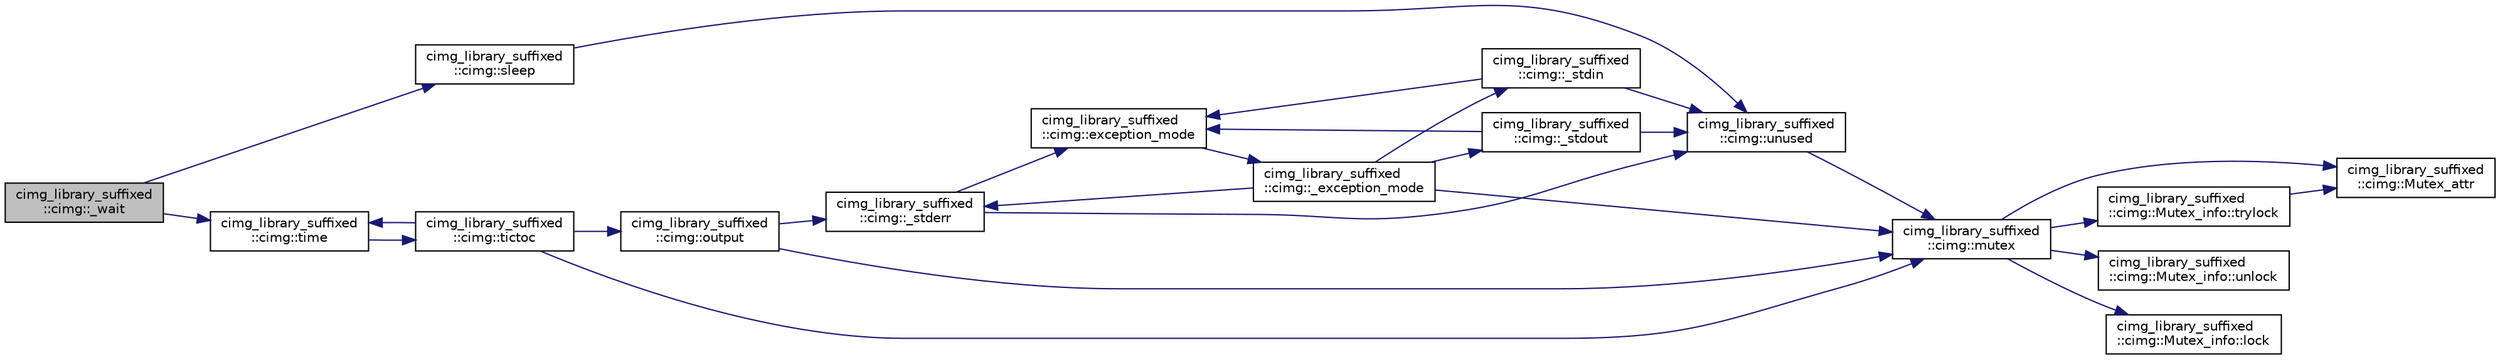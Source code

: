 digraph "cimg_library_suffixed::cimg::_wait"
{
  edge [fontname="Helvetica",fontsize="10",labelfontname="Helvetica",labelfontsize="10"];
  node [fontname="Helvetica",fontsize="10",shape=record];
  rankdir="LR";
  Node718 [label="cimg_library_suffixed\l::cimg::_wait",height=0.2,width=0.4,color="black", fillcolor="grey75", style="filled", fontcolor="black"];
  Node718 -> Node719 [color="midnightblue",fontsize="10",style="solid",fontname="Helvetica"];
  Node719 [label="cimg_library_suffixed\l::cimg::time",height=0.2,width=0.4,color="black", fillcolor="white", style="filled",URL="$namespacecimg__library__suffixed_1_1cimg.html#a71a3c7b37befc7a4313dfcdd80271bce",tooltip="Return the value of a system timer, with a millisecond precision. "];
  Node719 -> Node720 [color="midnightblue",fontsize="10",style="solid",fontname="Helvetica"];
  Node720 [label="cimg_library_suffixed\l::cimg::tictoc",height=0.2,width=0.4,color="black", fillcolor="white", style="filled",URL="$namespacecimg__library__suffixed_1_1cimg.html#ab47e3a7718b582df77725470f3824eb4"];
  Node720 -> Node721 [color="midnightblue",fontsize="10",style="solid",fontname="Helvetica"];
  Node721 [label="cimg_library_suffixed\l::cimg::mutex",height=0.2,width=0.4,color="black", fillcolor="white", style="filled",URL="$namespacecimg__library__suffixed_1_1cimg.html#a9e739e4b4ac058abfba069466617b914"];
  Node721 -> Node722 [color="midnightblue",fontsize="10",style="solid",fontname="Helvetica"];
  Node722 [label="cimg_library_suffixed\l::cimg::Mutex_attr",height=0.2,width=0.4,color="black", fillcolor="white", style="filled",URL="$namespacecimg__library__suffixed_1_1cimg.html#aa0e1bc96ae6e235dc5b67b8b0a466166"];
  Node721 -> Node723 [color="midnightblue",fontsize="10",style="solid",fontname="Helvetica"];
  Node723 [label="cimg_library_suffixed\l::cimg::Mutex_info::unlock",height=0.2,width=0.4,color="black", fillcolor="white", style="filled",URL="$structcimg__library__suffixed_1_1cimg_1_1_mutex__info.html#afac3fa5f107ad4795fb867050f616555"];
  Node721 -> Node724 [color="midnightblue",fontsize="10",style="solid",fontname="Helvetica"];
  Node724 [label="cimg_library_suffixed\l::cimg::Mutex_info::lock",height=0.2,width=0.4,color="black", fillcolor="white", style="filled",URL="$structcimg__library__suffixed_1_1cimg_1_1_mutex__info.html#a6cc8e26847a1aa649febed03d70182e7"];
  Node721 -> Node725 [color="midnightblue",fontsize="10",style="solid",fontname="Helvetica"];
  Node725 [label="cimg_library_suffixed\l::cimg::Mutex_info::trylock",height=0.2,width=0.4,color="black", fillcolor="white", style="filled",URL="$structcimg__library__suffixed_1_1cimg_1_1_mutex__info.html#a9bf4ed1e1dfe6f28fa6250cd04f3c900"];
  Node725 -> Node722 [color="midnightblue",fontsize="10",style="solid",fontname="Helvetica"];
  Node720 -> Node719 [color="midnightblue",fontsize="10",style="solid",fontname="Helvetica"];
  Node720 -> Node726 [color="midnightblue",fontsize="10",style="solid",fontname="Helvetica"];
  Node726 [label="cimg_library_suffixed\l::cimg::output",height=0.2,width=0.4,color="black", fillcolor="white", style="filled",URL="$namespacecimg__library__suffixed_1_1cimg.html#ada686776cc71803df391eea79cd1b3e5",tooltip="Get/set default output stream for the  library messages. "];
  Node726 -> Node721 [color="midnightblue",fontsize="10",style="solid",fontname="Helvetica"];
  Node726 -> Node727 [color="midnightblue",fontsize="10",style="solid",fontname="Helvetica"];
  Node727 [label="cimg_library_suffixed\l::cimg::_stderr",height=0.2,width=0.4,color="black", fillcolor="white", style="filled",URL="$namespacecimg__library__suffixed_1_1cimg.html#aab8db7528c32a8fd3a3dc471e662782e"];
  Node727 -> Node728 [color="midnightblue",fontsize="10",style="solid",fontname="Helvetica"];
  Node728 [label="cimg_library_suffixed\l::cimg::unused",height=0.2,width=0.4,color="black", fillcolor="white", style="filled",URL="$namespacecimg__library__suffixed_1_1cimg.html#a79aef0cbcf66ceb71c2b74cb66b4deb2",tooltip="Avoid warning messages due to unused parameters. Do nothing actually. "];
  Node728 -> Node721 [color="midnightblue",fontsize="10",style="solid",fontname="Helvetica"];
  Node727 -> Node729 [color="midnightblue",fontsize="10",style="solid",fontname="Helvetica"];
  Node729 [label="cimg_library_suffixed\l::cimg::exception_mode",height=0.2,width=0.4,color="black", fillcolor="white", style="filled",URL="$namespacecimg__library__suffixed_1_1cimg.html#aeafab144366eddd11360f32f468fa4af",tooltip="Set current  exception mode. "];
  Node729 -> Node730 [color="midnightblue",fontsize="10",style="solid",fontname="Helvetica"];
  Node730 [label="cimg_library_suffixed\l::cimg::_exception_mode",height=0.2,width=0.4,color="black", fillcolor="white", style="filled",URL="$namespacecimg__library__suffixed_1_1cimg.html#a6c578f866de2be9be7e385d693c758c8"];
  Node730 -> Node721 [color="midnightblue",fontsize="10",style="solid",fontname="Helvetica"];
  Node730 -> Node731 [color="midnightblue",fontsize="10",style="solid",fontname="Helvetica"];
  Node731 [label="cimg_library_suffixed\l::cimg::_stdin",height=0.2,width=0.4,color="black", fillcolor="white", style="filled",URL="$namespacecimg__library__suffixed_1_1cimg.html#a01a3b743897290604513ea6d847c9886"];
  Node731 -> Node728 [color="midnightblue",fontsize="10",style="solid",fontname="Helvetica"];
  Node731 -> Node729 [color="midnightblue",fontsize="10",style="solid",fontname="Helvetica"];
  Node730 -> Node732 [color="midnightblue",fontsize="10",style="solid",fontname="Helvetica"];
  Node732 [label="cimg_library_suffixed\l::cimg::_stdout",height=0.2,width=0.4,color="black", fillcolor="white", style="filled",URL="$namespacecimg__library__suffixed_1_1cimg.html#a493220746e5df3466568bd7862825008"];
  Node732 -> Node728 [color="midnightblue",fontsize="10",style="solid",fontname="Helvetica"];
  Node732 -> Node729 [color="midnightblue",fontsize="10",style="solid",fontname="Helvetica"];
  Node730 -> Node727 [color="midnightblue",fontsize="10",style="solid",fontname="Helvetica"];
  Node718 -> Node733 [color="midnightblue",fontsize="10",style="solid",fontname="Helvetica"];
  Node733 [label="cimg_library_suffixed\l::cimg::sleep",height=0.2,width=0.4,color="black", fillcolor="white", style="filled",URL="$namespacecimg__library__suffixed_1_1cimg.html#aa2bf8fb0d97c122cbc52e1f2e167e8a6",tooltip="Sleep for a given numbers of milliseconds. "];
  Node733 -> Node728 [color="midnightblue",fontsize="10",style="solid",fontname="Helvetica"];
}
